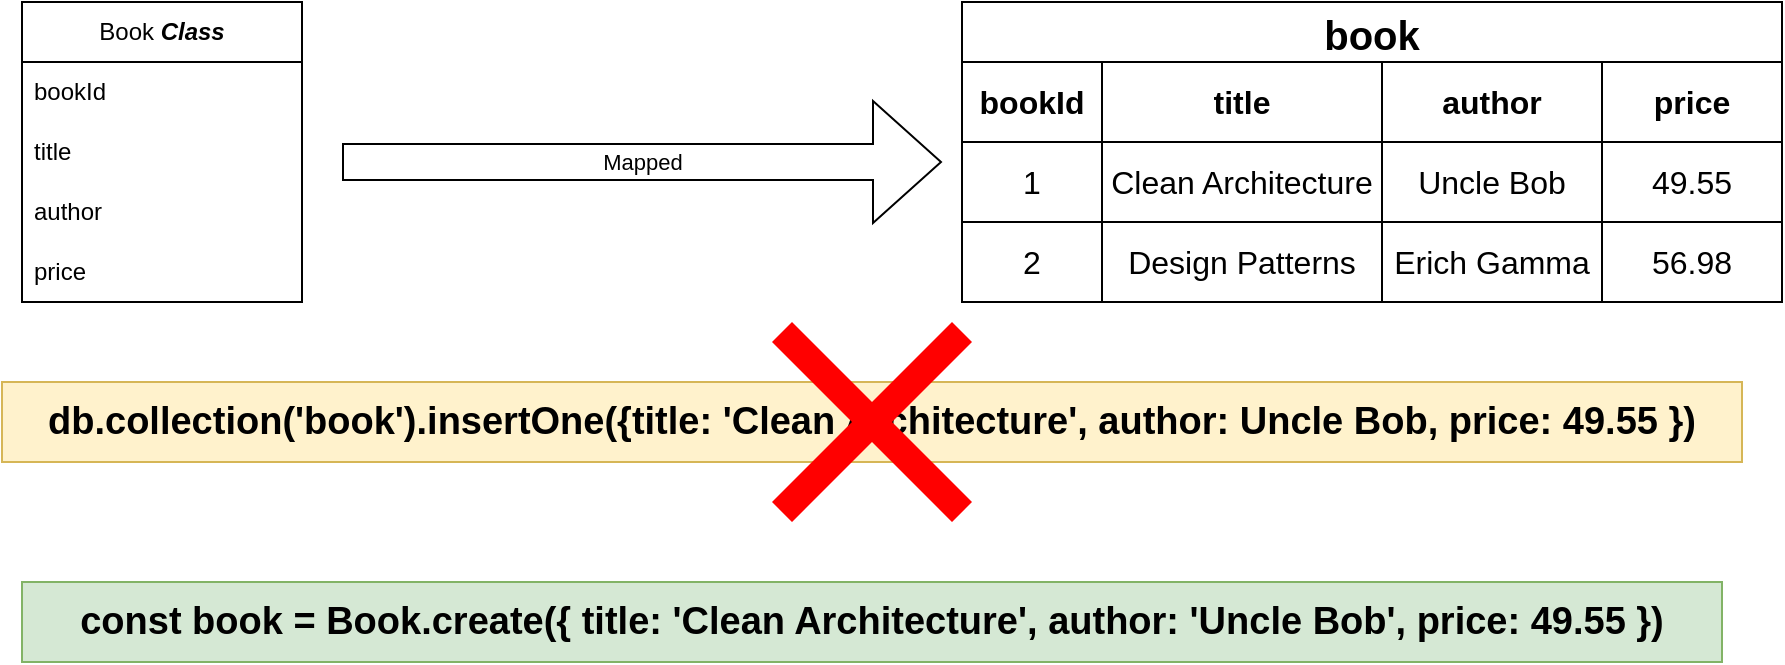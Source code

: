 <mxfile version="24.0.4" type="device">
  <diagram name="Page-1" id="auMjteIQAv4OTALgu0a1">
    <mxGraphModel dx="1084" dy="1184" grid="1" gridSize="10" guides="1" tooltips="1" connect="1" arrows="1" fold="1" page="1" pageScale="1" pageWidth="850" pageHeight="1100" math="0" shadow="0">
      <root>
        <mxCell id="0" />
        <mxCell id="1" parent="0" />
        <mxCell id="SQgKXTpdubyk-zDrWCFl-1" value="Book &lt;b&gt;&lt;i&gt;Class&lt;/i&gt;&lt;/b&gt;" style="swimlane;fontStyle=0;childLayout=stackLayout;horizontal=1;startSize=30;horizontalStack=0;resizeParent=1;resizeParentMax=0;resizeLast=0;collapsible=1;marginBottom=0;whiteSpace=wrap;html=1;" parent="1" vertex="1">
          <mxGeometry x="160" y="370" width="140" height="150" as="geometry" />
        </mxCell>
        <mxCell id="SQgKXTpdubyk-zDrWCFl-2" value="bookId" style="text;strokeColor=none;fillColor=none;align=left;verticalAlign=middle;spacingLeft=4;spacingRight=4;overflow=hidden;points=[[0,0.5],[1,0.5]];portConstraint=eastwest;rotatable=0;whiteSpace=wrap;html=1;" parent="SQgKXTpdubyk-zDrWCFl-1" vertex="1">
          <mxGeometry y="30" width="140" height="30" as="geometry" />
        </mxCell>
        <mxCell id="SQgKXTpdubyk-zDrWCFl-3" value="title" style="text;strokeColor=none;fillColor=none;align=left;verticalAlign=middle;spacingLeft=4;spacingRight=4;overflow=hidden;points=[[0,0.5],[1,0.5]];portConstraint=eastwest;rotatable=0;whiteSpace=wrap;html=1;" parent="SQgKXTpdubyk-zDrWCFl-1" vertex="1">
          <mxGeometry y="60" width="140" height="30" as="geometry" />
        </mxCell>
        <mxCell id="SQgKXTpdubyk-zDrWCFl-4" value="author" style="text;strokeColor=none;fillColor=none;align=left;verticalAlign=middle;spacingLeft=4;spacingRight=4;overflow=hidden;points=[[0,0.5],[1,0.5]];portConstraint=eastwest;rotatable=0;whiteSpace=wrap;html=1;" parent="SQgKXTpdubyk-zDrWCFl-1" vertex="1">
          <mxGeometry y="90" width="140" height="30" as="geometry" />
        </mxCell>
        <mxCell id="SQgKXTpdubyk-zDrWCFl-7" value="price" style="text;strokeColor=none;fillColor=none;align=left;verticalAlign=middle;spacingLeft=4;spacingRight=4;overflow=hidden;points=[[0,0.5],[1,0.5]];portConstraint=eastwest;rotatable=0;whiteSpace=wrap;html=1;" parent="SQgKXTpdubyk-zDrWCFl-1" vertex="1">
          <mxGeometry y="120" width="140" height="30" as="geometry" />
        </mxCell>
        <mxCell id="SQgKXTpdubyk-zDrWCFl-9" value="book" style="shape=table;startSize=30;container=1;collapsible=0;childLayout=tableLayout;strokeColor=default;fontSize=20;fontStyle=1" parent="1" vertex="1">
          <mxGeometry x="630" y="370" width="410" height="150" as="geometry" />
        </mxCell>
        <mxCell id="SQgKXTpdubyk-zDrWCFl-10" value="" style="shape=tableRow;horizontal=0;startSize=0;swimlaneHead=0;swimlaneBody=0;strokeColor=inherit;top=0;left=0;bottom=0;right=0;collapsible=0;dropTarget=0;fillColor=none;points=[[0,0.5],[1,0.5]];portConstraint=eastwest;fontSize=16;" parent="SQgKXTpdubyk-zDrWCFl-9" vertex="1">
          <mxGeometry y="30" width="410" height="40" as="geometry" />
        </mxCell>
        <mxCell id="SQgKXTpdubyk-zDrWCFl-11" value="bookId" style="shape=partialRectangle;html=1;whiteSpace=wrap;connectable=0;strokeColor=inherit;overflow=hidden;fillColor=none;top=0;left=0;bottom=0;right=0;pointerEvents=1;fontSize=16;fontStyle=1" parent="SQgKXTpdubyk-zDrWCFl-10" vertex="1">
          <mxGeometry width="70" height="40" as="geometry">
            <mxRectangle width="70" height="40" as="alternateBounds" />
          </mxGeometry>
        </mxCell>
        <mxCell id="SQgKXTpdubyk-zDrWCFl-12" value="title" style="shape=partialRectangle;html=1;whiteSpace=wrap;connectable=0;strokeColor=inherit;overflow=hidden;fillColor=none;top=0;left=0;bottom=0;right=0;pointerEvents=1;fontSize=16;fontStyle=1" parent="SQgKXTpdubyk-zDrWCFl-10" vertex="1">
          <mxGeometry x="70" width="140" height="40" as="geometry">
            <mxRectangle width="140" height="40" as="alternateBounds" />
          </mxGeometry>
        </mxCell>
        <mxCell id="SQgKXTpdubyk-zDrWCFl-13" value="author" style="shape=partialRectangle;html=1;whiteSpace=wrap;connectable=0;strokeColor=inherit;overflow=hidden;fillColor=none;top=0;left=0;bottom=0;right=0;pointerEvents=1;fontSize=16;fontStyle=1" parent="SQgKXTpdubyk-zDrWCFl-10" vertex="1">
          <mxGeometry x="210" width="110" height="40" as="geometry">
            <mxRectangle width="110" height="40" as="alternateBounds" />
          </mxGeometry>
        </mxCell>
        <mxCell id="SQgKXTpdubyk-zDrWCFl-22" value="price" style="shape=partialRectangle;html=1;whiteSpace=wrap;connectable=0;strokeColor=inherit;overflow=hidden;fillColor=none;top=0;left=0;bottom=0;right=0;pointerEvents=1;fontSize=16;fontStyle=1" parent="SQgKXTpdubyk-zDrWCFl-10" vertex="1">
          <mxGeometry x="320" width="90" height="40" as="geometry">
            <mxRectangle width="90" height="40" as="alternateBounds" />
          </mxGeometry>
        </mxCell>
        <mxCell id="SQgKXTpdubyk-zDrWCFl-14" value="" style="shape=tableRow;horizontal=0;startSize=0;swimlaneHead=0;swimlaneBody=0;strokeColor=inherit;top=0;left=0;bottom=0;right=0;collapsible=0;dropTarget=0;fillColor=none;points=[[0,0.5],[1,0.5]];portConstraint=eastwest;fontSize=16;" parent="SQgKXTpdubyk-zDrWCFl-9" vertex="1">
          <mxGeometry y="70" width="410" height="40" as="geometry" />
        </mxCell>
        <mxCell id="SQgKXTpdubyk-zDrWCFl-15" value="1" style="shape=partialRectangle;html=1;whiteSpace=wrap;connectable=0;strokeColor=inherit;overflow=hidden;fillColor=none;top=0;left=0;bottom=0;right=0;pointerEvents=1;fontSize=16;" parent="SQgKXTpdubyk-zDrWCFl-14" vertex="1">
          <mxGeometry width="70" height="40" as="geometry">
            <mxRectangle width="70" height="40" as="alternateBounds" />
          </mxGeometry>
        </mxCell>
        <mxCell id="SQgKXTpdubyk-zDrWCFl-16" value="Clean Architecture" style="shape=partialRectangle;html=1;whiteSpace=wrap;connectable=0;strokeColor=inherit;overflow=hidden;fillColor=none;top=0;left=0;bottom=0;right=0;pointerEvents=1;fontSize=16;" parent="SQgKXTpdubyk-zDrWCFl-14" vertex="1">
          <mxGeometry x="70" width="140" height="40" as="geometry">
            <mxRectangle width="140" height="40" as="alternateBounds" />
          </mxGeometry>
        </mxCell>
        <mxCell id="SQgKXTpdubyk-zDrWCFl-17" value="Uncle Bob" style="shape=partialRectangle;html=1;whiteSpace=wrap;connectable=0;strokeColor=inherit;overflow=hidden;fillColor=none;top=0;left=0;bottom=0;right=0;pointerEvents=1;fontSize=16;" parent="SQgKXTpdubyk-zDrWCFl-14" vertex="1">
          <mxGeometry x="210" width="110" height="40" as="geometry">
            <mxRectangle width="110" height="40" as="alternateBounds" />
          </mxGeometry>
        </mxCell>
        <mxCell id="SQgKXTpdubyk-zDrWCFl-23" value="49.55" style="shape=partialRectangle;html=1;whiteSpace=wrap;connectable=0;strokeColor=inherit;overflow=hidden;fillColor=none;top=0;left=0;bottom=0;right=0;pointerEvents=1;fontSize=16;" parent="SQgKXTpdubyk-zDrWCFl-14" vertex="1">
          <mxGeometry x="320" width="90" height="40" as="geometry">
            <mxRectangle width="90" height="40" as="alternateBounds" />
          </mxGeometry>
        </mxCell>
        <mxCell id="SQgKXTpdubyk-zDrWCFl-18" value="" style="shape=tableRow;horizontal=0;startSize=0;swimlaneHead=0;swimlaneBody=0;strokeColor=inherit;top=0;left=0;bottom=0;right=0;collapsible=0;dropTarget=0;fillColor=none;points=[[0,0.5],[1,0.5]];portConstraint=eastwest;fontSize=16;" parent="SQgKXTpdubyk-zDrWCFl-9" vertex="1">
          <mxGeometry y="110" width="410" height="40" as="geometry" />
        </mxCell>
        <mxCell id="SQgKXTpdubyk-zDrWCFl-19" value="2" style="shape=partialRectangle;html=1;whiteSpace=wrap;connectable=0;strokeColor=inherit;overflow=hidden;fillColor=none;top=0;left=0;bottom=0;right=0;pointerEvents=1;fontSize=16;" parent="SQgKXTpdubyk-zDrWCFl-18" vertex="1">
          <mxGeometry width="70" height="40" as="geometry">
            <mxRectangle width="70" height="40" as="alternateBounds" />
          </mxGeometry>
        </mxCell>
        <mxCell id="SQgKXTpdubyk-zDrWCFl-20" value="Design Patterns" style="shape=partialRectangle;html=1;whiteSpace=wrap;connectable=0;strokeColor=inherit;overflow=hidden;fillColor=none;top=0;left=0;bottom=0;right=0;pointerEvents=1;fontSize=16;" parent="SQgKXTpdubyk-zDrWCFl-18" vertex="1">
          <mxGeometry x="70" width="140" height="40" as="geometry">
            <mxRectangle width="140" height="40" as="alternateBounds" />
          </mxGeometry>
        </mxCell>
        <mxCell id="SQgKXTpdubyk-zDrWCFl-21" value="Erich Gamma" style="shape=partialRectangle;html=1;whiteSpace=wrap;connectable=0;strokeColor=inherit;overflow=hidden;fillColor=none;top=0;left=0;bottom=0;right=0;pointerEvents=1;fontSize=16;" parent="SQgKXTpdubyk-zDrWCFl-18" vertex="1">
          <mxGeometry x="210" width="110" height="40" as="geometry">
            <mxRectangle width="110" height="40" as="alternateBounds" />
          </mxGeometry>
        </mxCell>
        <mxCell id="SQgKXTpdubyk-zDrWCFl-24" value="56.98" style="shape=partialRectangle;html=1;whiteSpace=wrap;connectable=0;strokeColor=inherit;overflow=hidden;fillColor=none;top=0;left=0;bottom=0;right=0;pointerEvents=1;fontSize=16;" parent="SQgKXTpdubyk-zDrWCFl-18" vertex="1">
          <mxGeometry x="320" width="90" height="40" as="geometry">
            <mxRectangle width="90" height="40" as="alternateBounds" />
          </mxGeometry>
        </mxCell>
        <mxCell id="SQgKXTpdubyk-zDrWCFl-25" value="Mapped" style="shape=flexArrow;endArrow=classic;html=1;rounded=0;width=18;endSize=11;endWidth=42;" parent="1" edge="1">
          <mxGeometry width="50" height="50" relative="1" as="geometry">
            <mxPoint x="320" y="450" as="sourcePoint" />
            <mxPoint x="620" y="450" as="targetPoint" />
          </mxGeometry>
        </mxCell>
        <mxCell id="SQgKXTpdubyk-zDrWCFl-27" value="&lt;span style=&quot;font-size: 19px; text-wrap: nowrap;&quot;&gt;&lt;b&gt;db.collection(&#39;book&#39;).insertOne({title: &#39;Clean Architecture&#39;, author: Uncle Bob, price: 49.55 })&lt;/b&gt;&lt;/span&gt;" style="rounded=0;whiteSpace=wrap;html=1;fillColor=#fff2cc;strokeColor=#d6b656;" parent="1" vertex="1">
          <mxGeometry x="150" y="560" width="870" height="40" as="geometry" />
        </mxCell>
        <mxCell id="SQgKXTpdubyk-zDrWCFl-28" value="&lt;span style=&quot;font-size: 19px; text-wrap: nowrap;&quot;&gt;&lt;b&gt;const book = Book.create({ title: &#39;Clean Architecture&#39;, author: &#39;Uncle Bob&#39;, price: 49.55 })&lt;/b&gt;&lt;/span&gt;" style="rounded=0;whiteSpace=wrap;html=1;fillColor=#d5e8d4;strokeColor=#82b366;" parent="1" vertex="1">
          <mxGeometry x="160" y="660" width="850" height="40" as="geometry" />
        </mxCell>
        <mxCell id="SQgKXTpdubyk-zDrWCFl-29" value="" style="shape=mxgraph.mockup.markup.redX;fillColor=#ff0000;html=1;shadow=0;whiteSpace=wrap;strokeColor=none;" parent="1" vertex="1">
          <mxGeometry x="535" y="530" width="100" height="100" as="geometry" />
        </mxCell>
      </root>
    </mxGraphModel>
  </diagram>
</mxfile>
